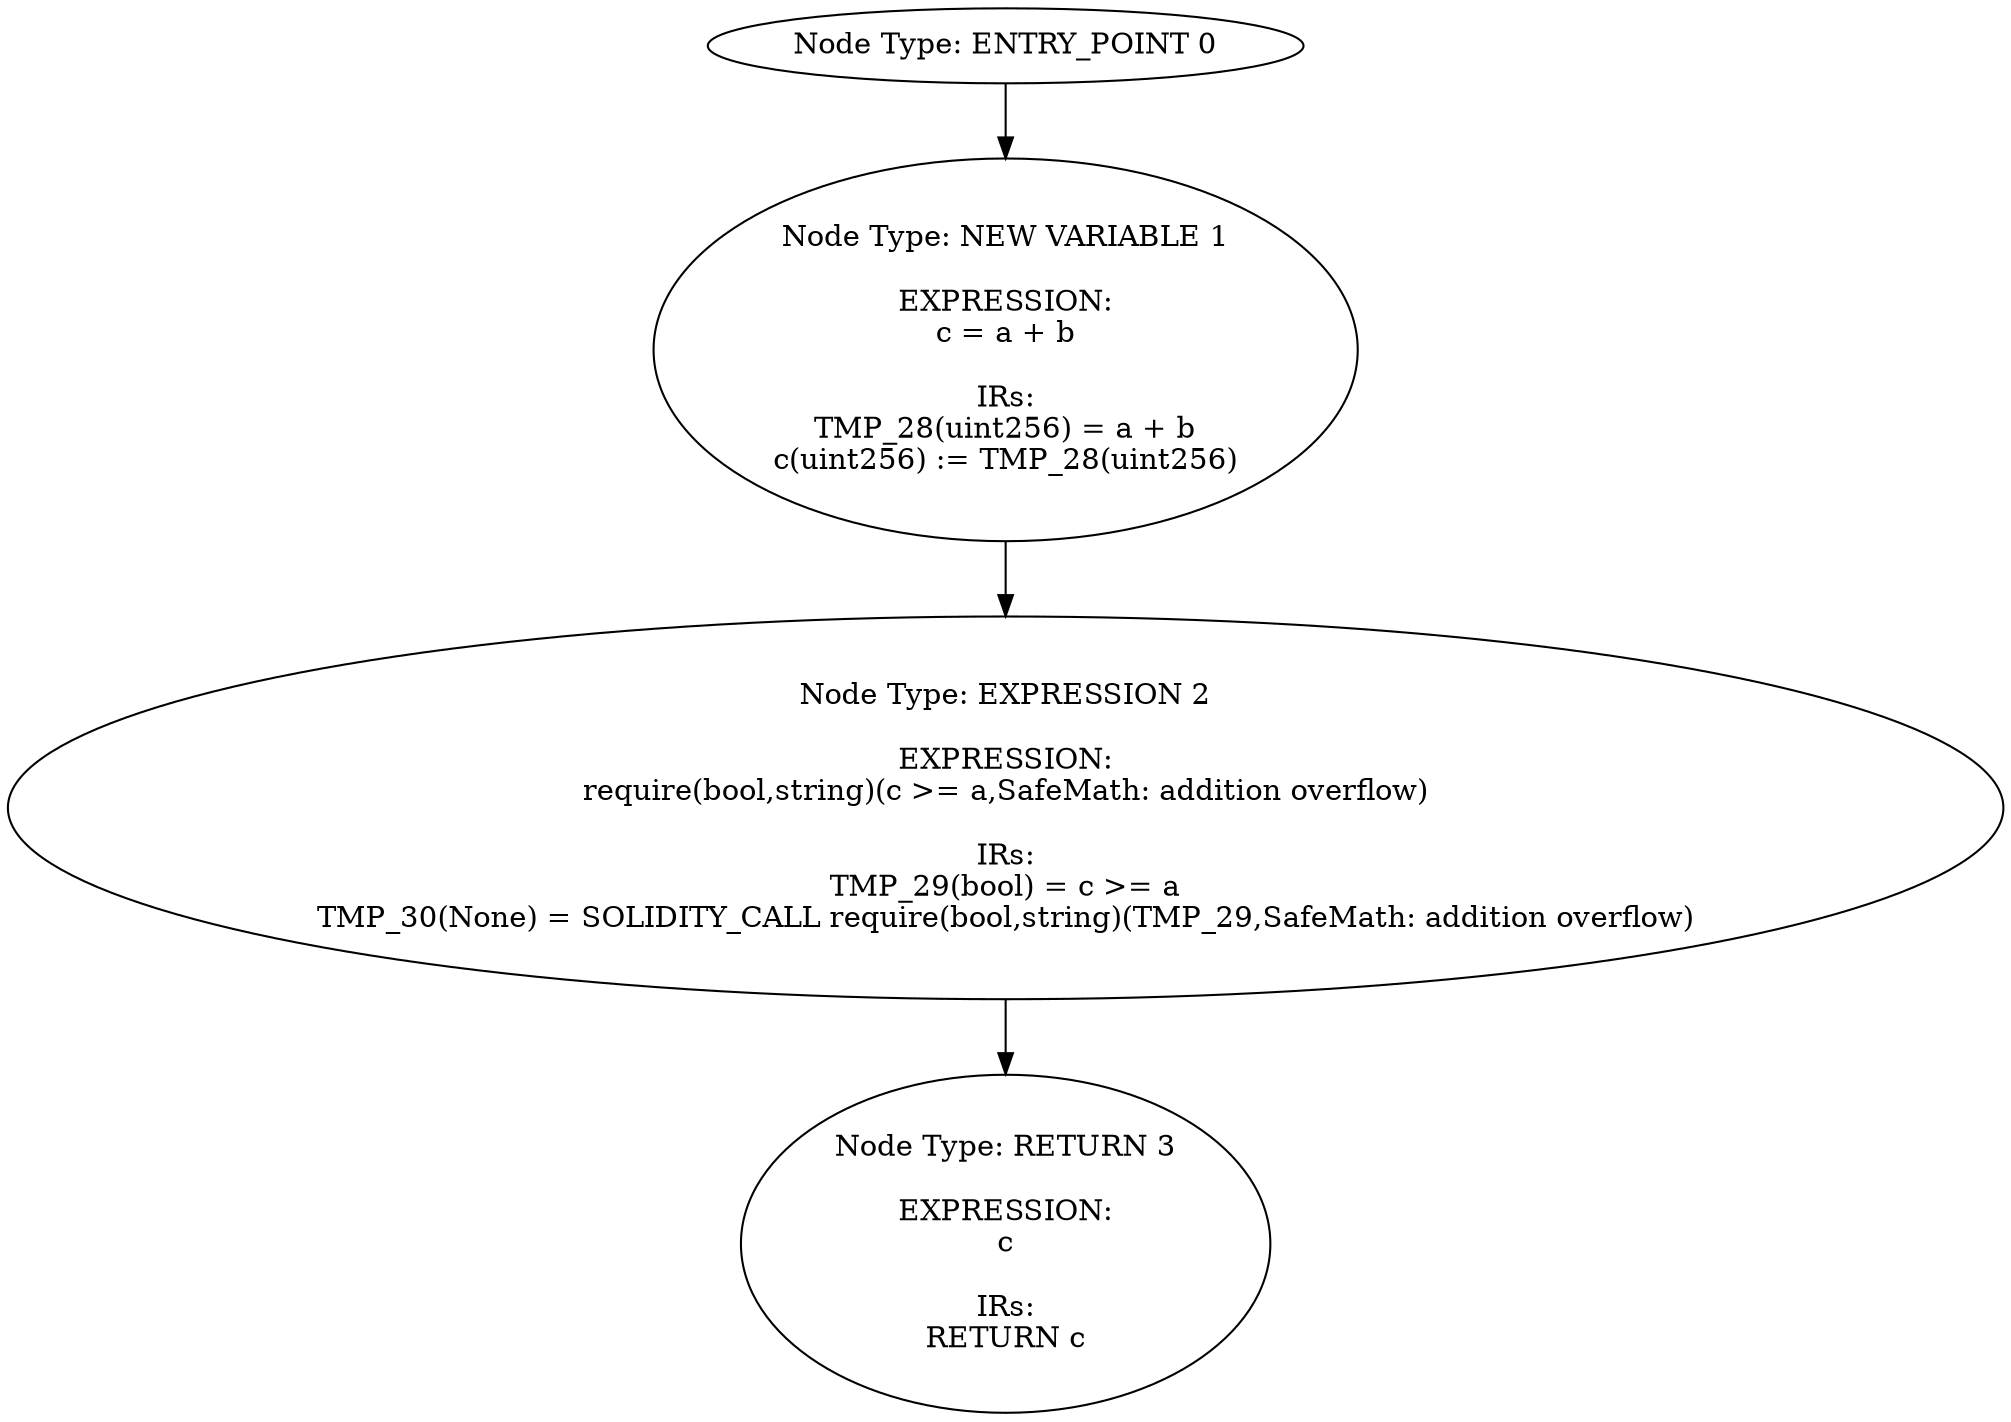 digraph{
0[label="Node Type: ENTRY_POINT 0
"];
0->1;
1[label="Node Type: NEW VARIABLE 1

EXPRESSION:
c = a + b

IRs:
TMP_28(uint256) = a + b
c(uint256) := TMP_28(uint256)"];
1->2;
2[label="Node Type: EXPRESSION 2

EXPRESSION:
require(bool,string)(c >= a,SafeMath: addition overflow)

IRs:
TMP_29(bool) = c >= a
TMP_30(None) = SOLIDITY_CALL require(bool,string)(TMP_29,SafeMath: addition overflow)"];
2->3;
3[label="Node Type: RETURN 3

EXPRESSION:
c

IRs:
RETURN c"];
}
